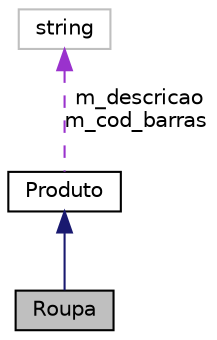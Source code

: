 digraph "Roupa"
{
  edge [fontname="Helvetica",fontsize="10",labelfontname="Helvetica",labelfontsize="10"];
  node [fontname="Helvetica",fontsize="10",shape=record];
  Node1 [label="Roupa",height=0.2,width=0.4,color="black", fillcolor="grey75", style="filled", fontcolor="black"];
  Node2 -> Node1 [dir="back",color="midnightblue",fontsize="10",style="solid",fontname="Helvetica"];
  Node2 [label="Produto",height=0.2,width=0.4,color="black", fillcolor="white", style="filled",URL="$classProduto.html"];
  Node3 -> Node2 [dir="back",color="darkorchid3",fontsize="10",style="dashed",label=" m_descricao\nm_cod_barras" ,fontname="Helvetica"];
  Node3 [label="string",height=0.2,width=0.4,color="grey75", fillcolor="white", style="filled"];
}
